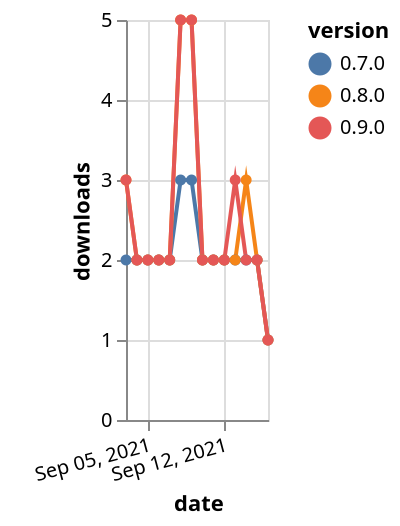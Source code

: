 {"$schema": "https://vega.github.io/schema/vega-lite/v5.json", "description": "A simple bar chart with embedded data.", "data": {"values": [{"date": "2021-09-03", "total": 2310, "delta": 2, "version": "0.7.0"}, {"date": "2021-09-04", "total": 2312, "delta": 2, "version": "0.7.0"}, {"date": "2021-09-05", "total": 2314, "delta": 2, "version": "0.7.0"}, {"date": "2021-09-06", "total": 2316, "delta": 2, "version": "0.7.0"}, {"date": "2021-09-07", "total": 2318, "delta": 2, "version": "0.7.0"}, {"date": "2021-09-08", "total": 2321, "delta": 3, "version": "0.7.0"}, {"date": "2021-09-09", "total": 2324, "delta": 3, "version": "0.7.0"}, {"date": "2021-09-10", "total": 2326, "delta": 2, "version": "0.7.0"}, {"date": "2021-09-11", "total": 2328, "delta": 2, "version": "0.7.0"}, {"date": "2021-09-12", "total": 2330, "delta": 2, "version": "0.7.0"}, {"date": "2021-09-13", "total": 2332, "delta": 2, "version": "0.7.0"}, {"date": "2021-09-14", "total": 2334, "delta": 2, "version": "0.7.0"}, {"date": "2021-09-15", "total": 2336, "delta": 2, "version": "0.7.0"}, {"date": "2021-09-16", "total": 2337, "delta": 1, "version": "0.7.0"}, {"date": "2021-09-03", "total": 2723, "delta": 3, "version": "0.8.0"}, {"date": "2021-09-04", "total": 2725, "delta": 2, "version": "0.8.0"}, {"date": "2021-09-05", "total": 2727, "delta": 2, "version": "0.8.0"}, {"date": "2021-09-06", "total": 2729, "delta": 2, "version": "0.8.0"}, {"date": "2021-09-07", "total": 2731, "delta": 2, "version": "0.8.0"}, {"date": "2021-09-08", "total": 2736, "delta": 5, "version": "0.8.0"}, {"date": "2021-09-09", "total": 2741, "delta": 5, "version": "0.8.0"}, {"date": "2021-09-10", "total": 2743, "delta": 2, "version": "0.8.0"}, {"date": "2021-09-11", "total": 2745, "delta": 2, "version": "0.8.0"}, {"date": "2021-09-12", "total": 2747, "delta": 2, "version": "0.8.0"}, {"date": "2021-09-13", "total": 2749, "delta": 2, "version": "0.8.0"}, {"date": "2021-09-14", "total": 2752, "delta": 3, "version": "0.8.0"}, {"date": "2021-09-15", "total": 2754, "delta": 2, "version": "0.8.0"}, {"date": "2021-09-16", "total": 2755, "delta": 1, "version": "0.8.0"}, {"date": "2021-09-03", "total": 2796, "delta": 3, "version": "0.9.0"}, {"date": "2021-09-04", "total": 2798, "delta": 2, "version": "0.9.0"}, {"date": "2021-09-05", "total": 2800, "delta": 2, "version": "0.9.0"}, {"date": "2021-09-06", "total": 2802, "delta": 2, "version": "0.9.0"}, {"date": "2021-09-07", "total": 2804, "delta": 2, "version": "0.9.0"}, {"date": "2021-09-08", "total": 2809, "delta": 5, "version": "0.9.0"}, {"date": "2021-09-09", "total": 2814, "delta": 5, "version": "0.9.0"}, {"date": "2021-09-10", "total": 2816, "delta": 2, "version": "0.9.0"}, {"date": "2021-09-11", "total": 2818, "delta": 2, "version": "0.9.0"}, {"date": "2021-09-12", "total": 2820, "delta": 2, "version": "0.9.0"}, {"date": "2021-09-13", "total": 2823, "delta": 3, "version": "0.9.0"}, {"date": "2021-09-14", "total": 2825, "delta": 2, "version": "0.9.0"}, {"date": "2021-09-15", "total": 2827, "delta": 2, "version": "0.9.0"}, {"date": "2021-09-16", "total": 2828, "delta": 1, "version": "0.9.0"}]}, "width": "container", "mark": {"type": "line", "point": {"filled": true}}, "encoding": {"x": {"field": "date", "type": "temporal", "timeUnit": "yearmonthdate", "title": "date", "axis": {"labelAngle": -15}}, "y": {"field": "delta", "type": "quantitative", "title": "downloads"}, "color": {"field": "version", "type": "nominal"}, "tooltip": {"field": "delta"}}}
